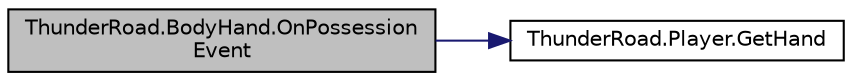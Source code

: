 digraph "ThunderRoad.BodyHand.OnPossessionEvent"
{
 // LATEX_PDF_SIZE
  edge [fontname="Helvetica",fontsize="10",labelfontname="Helvetica",labelfontsize="10"];
  node [fontname="Helvetica",fontsize="10",shape=record];
  rankdir="LR";
  Node1 [label="ThunderRoad.BodyHand.OnPossession\lEvent",height=0.2,width=0.4,color="black", fillcolor="grey75", style="filled", fontcolor="black",tooltip="Called when [possession event]."];
  Node1 -> Node2 [color="midnightblue",fontsize="10",style="solid",fontname="Helvetica"];
  Node2 [label="ThunderRoad.Player.GetHand",height=0.2,width=0.4,color="black", fillcolor="white", style="filled",URL="$class_thunder_road_1_1_player.html#a962a51d7c0c39e3a5f74763002d394ea",tooltip="Gets the hand."];
}

